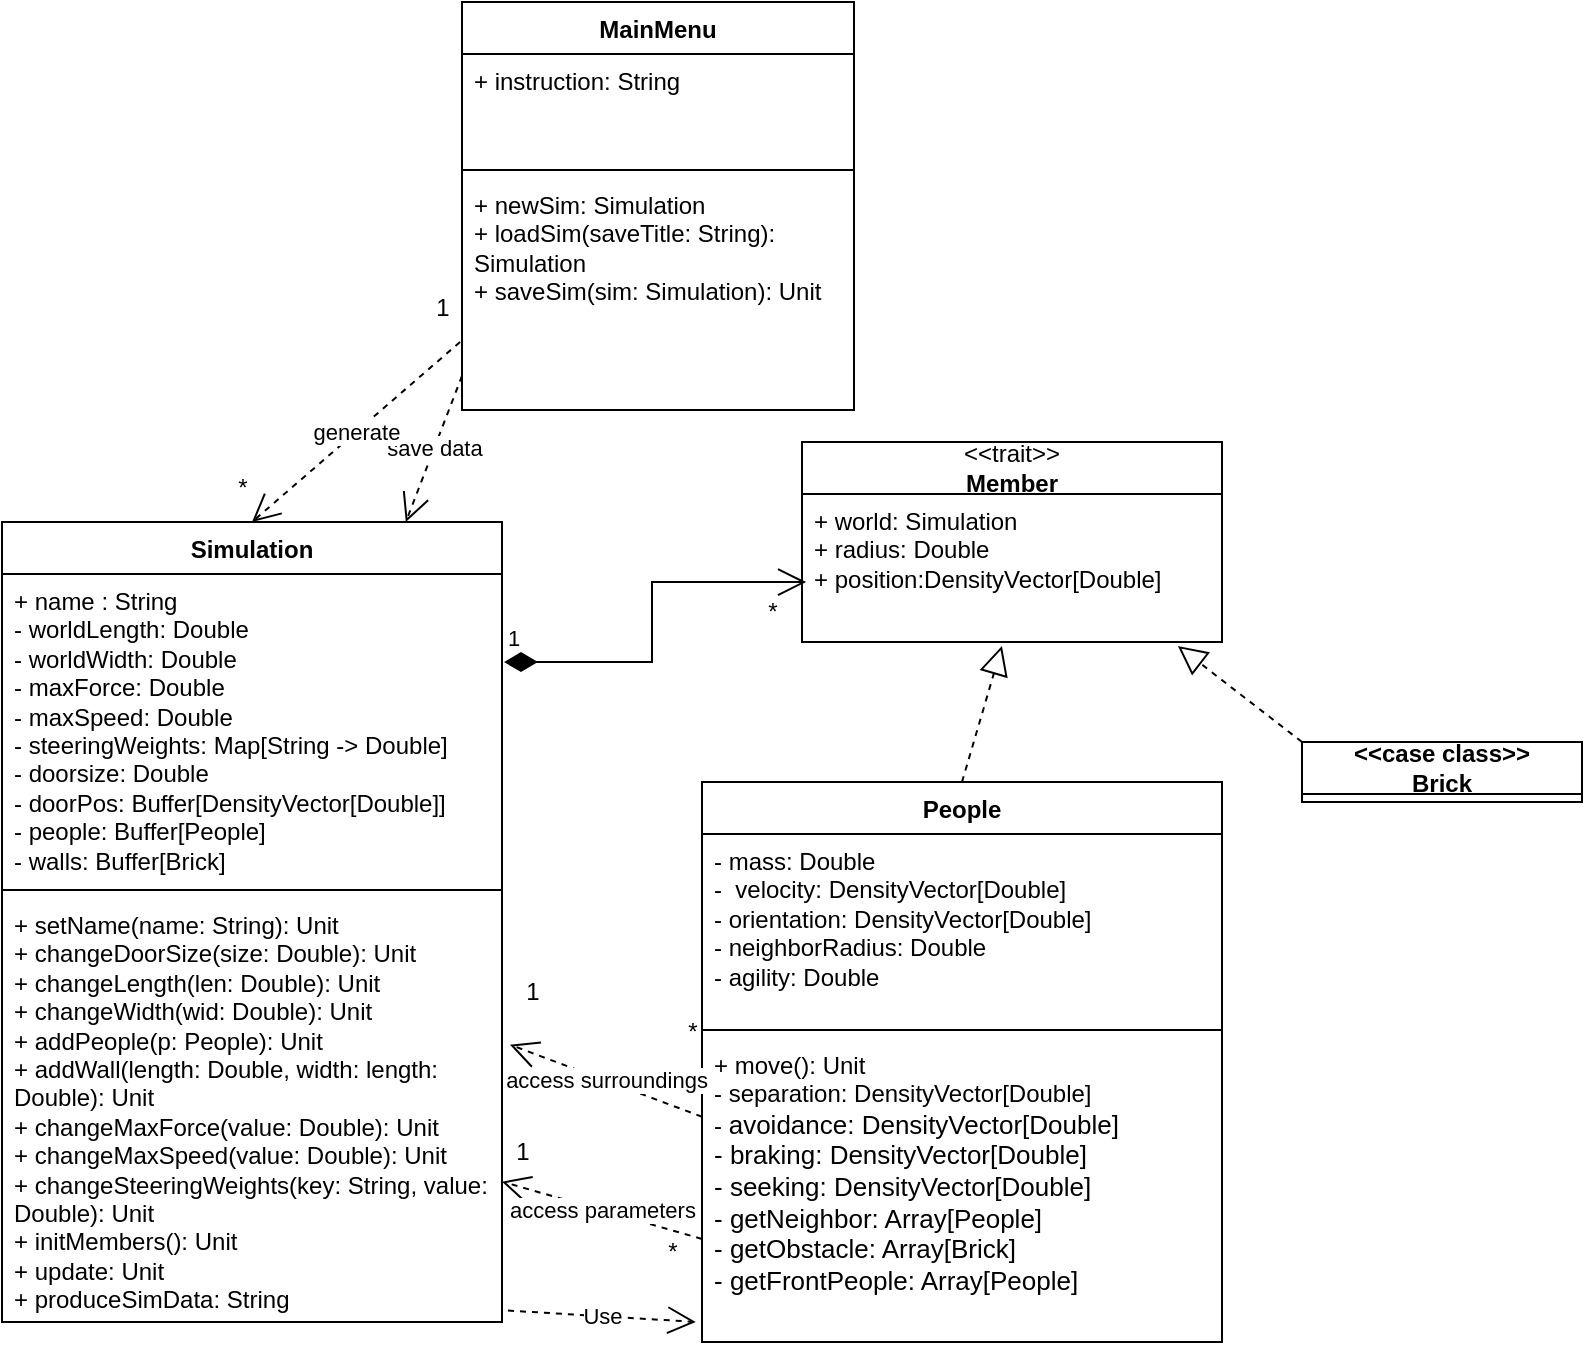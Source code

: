 <mxfile version="23.1.2" type="github">
  <diagram id="C5RBs43oDa-KdzZeNtuy" name="Page-1">
    <mxGraphModel dx="794" dy="386" grid="1" gridSize="10" guides="1" tooltips="1" connect="1" arrows="1" fold="1" page="1" pageScale="1" pageWidth="1169" pageHeight="827" math="0" shadow="0">
      <root>
        <mxCell id="WIyWlLk6GJQsqaUBKTNV-0" />
        <mxCell id="WIyWlLk6GJQsqaUBKTNV-1" parent="WIyWlLk6GJQsqaUBKTNV-0" />
        <mxCell id="RkpjHpUXgbbp_-WKOQ0z-0" value="MainMenu" style="swimlane;fontStyle=1;align=center;verticalAlign=top;childLayout=stackLayout;horizontal=1;startSize=26;horizontalStack=0;resizeParent=1;resizeParentMax=0;resizeLast=0;collapsible=1;marginBottom=0;whiteSpace=wrap;html=1;" parent="WIyWlLk6GJQsqaUBKTNV-1" vertex="1">
          <mxGeometry x="520" y="100" width="196" height="204" as="geometry" />
        </mxCell>
        <mxCell id="RkpjHpUXgbbp_-WKOQ0z-1" value="&lt;div&gt;+ instruction: String&lt;br&gt;&lt;/div&gt;" style="text;strokeColor=none;fillColor=none;align=left;verticalAlign=top;spacingLeft=4;spacingRight=4;overflow=hidden;rotatable=0;points=[[0,0.5],[1,0.5]];portConstraint=eastwest;whiteSpace=wrap;html=1;" parent="RkpjHpUXgbbp_-WKOQ0z-0" vertex="1">
          <mxGeometry y="26" width="196" height="54" as="geometry" />
        </mxCell>
        <mxCell id="RkpjHpUXgbbp_-WKOQ0z-2" value="" style="line;strokeWidth=1;fillColor=none;align=left;verticalAlign=middle;spacingTop=-1;spacingLeft=3;spacingRight=3;rotatable=0;labelPosition=right;points=[];portConstraint=eastwest;strokeColor=inherit;" parent="RkpjHpUXgbbp_-WKOQ0z-0" vertex="1">
          <mxGeometry y="80" width="196" height="8" as="geometry" />
        </mxCell>
        <mxCell id="RkpjHpUXgbbp_-WKOQ0z-3" value="&lt;div&gt;+ newSim: Simulation&lt;/div&gt;&lt;div&gt;+ loadSim(saveTitle: String): Simulation&lt;br&gt;&lt;/div&gt;&lt;div&gt;+ saveSim(sim: Simulation): Unit&lt;br&gt;&lt;/div&gt;" style="text;strokeColor=none;fillColor=none;align=left;verticalAlign=top;spacingLeft=4;spacingRight=4;overflow=hidden;rotatable=0;points=[[0,0.5],[1,0.5]];portConstraint=eastwest;whiteSpace=wrap;html=1;" parent="RkpjHpUXgbbp_-WKOQ0z-0" vertex="1">
          <mxGeometry y="88" width="196" height="116" as="geometry" />
        </mxCell>
        <mxCell id="RkpjHpUXgbbp_-WKOQ0z-4" value="Simulation" style="swimlane;fontStyle=1;align=center;verticalAlign=top;childLayout=stackLayout;horizontal=1;startSize=26;horizontalStack=0;resizeParent=1;resizeParentMax=0;resizeLast=0;collapsible=1;marginBottom=0;whiteSpace=wrap;html=1;" parent="WIyWlLk6GJQsqaUBKTNV-1" vertex="1">
          <mxGeometry x="290" y="360" width="250" height="400" as="geometry" />
        </mxCell>
        <mxCell id="RkpjHpUXgbbp_-WKOQ0z-5" value="&lt;div&gt;+ name : String&lt;br&gt;&lt;/div&gt;&lt;div&gt;- worldLength: Double&lt;/div&gt;&lt;div&gt;- worldWidth: Double&lt;/div&gt;&lt;div&gt;- maxForce: Double&lt;/div&gt;&lt;div&gt;- maxSpeed: Double&lt;/div&gt;&lt;div&gt;- steeringWeights: Map[String -&amp;gt; Double]&lt;br&gt;&lt;/div&gt;&lt;div&gt;- doorsize: Double&lt;/div&gt;&lt;div&gt;- doorPos: Buffer[DensityVector[Double]]&lt;br&gt;&lt;/div&gt;&lt;div&gt;- people: Buffer[People] &lt;br&gt;&lt;/div&gt;&lt;div&gt;- walls: Buffer[Brick]&lt;br&gt;&lt;/div&gt;&lt;div&gt;&lt;br&gt;&lt;/div&gt;" style="text;strokeColor=none;fillColor=none;align=left;verticalAlign=top;spacingLeft=4;spacingRight=4;overflow=hidden;rotatable=0;points=[[0,0.5],[1,0.5]];portConstraint=eastwest;whiteSpace=wrap;html=1;" parent="RkpjHpUXgbbp_-WKOQ0z-4" vertex="1">
          <mxGeometry y="26" width="250" height="154" as="geometry" />
        </mxCell>
        <mxCell id="RkpjHpUXgbbp_-WKOQ0z-6" value="" style="line;strokeWidth=1;fillColor=none;align=left;verticalAlign=middle;spacingTop=-1;spacingLeft=3;spacingRight=3;rotatable=0;labelPosition=right;points=[];portConstraint=eastwest;strokeColor=inherit;" parent="RkpjHpUXgbbp_-WKOQ0z-4" vertex="1">
          <mxGeometry y="180" width="250" height="8" as="geometry" />
        </mxCell>
        <mxCell id="RkpjHpUXgbbp_-WKOQ0z-7" value="&lt;div&gt;+ setName(name: String): Unit&lt;br&gt;&lt;/div&gt;&lt;div&gt;+ changeDoorSize(size: Double): Unit&lt;/div&gt;&lt;div&gt;+ changeLength(len: Double): Unit&lt;/div&gt;&lt;div&gt;+ changeWidth(wid: Double): Unit&lt;/div&gt;&lt;div&gt;+ addPeople(p: People): Unit&lt;/div&gt;&lt;div&gt;+ addWall(length: Double, width: length: Double): Unit&lt;/div&gt;&lt;div&gt;+ changeMaxForce(value: Double): Unit&lt;/div&gt;&lt;div&gt;+ changeMaxSpeed(value: Double): Unit&lt;/div&gt;&lt;div&gt;+ changeSteeringWeights(key: String, value: Double): Unit&lt;/div&gt;&lt;div&gt;+ initMembers(): Unit&lt;br&gt;&lt;/div&gt;&lt;div&gt;+ update: Unit&lt;/div&gt;&lt;div&gt;+ produceSimData: String&lt;br&gt;&lt;/div&gt;&lt;div&gt;&lt;br&gt;&lt;/div&gt;" style="text;strokeColor=none;fillColor=none;align=left;verticalAlign=top;spacingLeft=4;spacingRight=4;overflow=hidden;rotatable=0;points=[[0,0.5],[1,0.5]];portConstraint=eastwest;whiteSpace=wrap;html=1;" parent="RkpjHpUXgbbp_-WKOQ0z-4" vertex="1">
          <mxGeometry y="188" width="250" height="212" as="geometry" />
        </mxCell>
        <mxCell id="jS9uIl8wAypgQjRNOiSP-0" value="People" style="swimlane;fontStyle=1;align=center;verticalAlign=top;childLayout=stackLayout;horizontal=1;startSize=26;horizontalStack=0;resizeParent=1;resizeParentMax=0;resizeLast=0;collapsible=1;marginBottom=0;whiteSpace=wrap;html=1;" parent="WIyWlLk6GJQsqaUBKTNV-1" vertex="1">
          <mxGeometry x="640" y="490" width="260" height="280" as="geometry" />
        </mxCell>
        <mxCell id="jS9uIl8wAypgQjRNOiSP-1" value="- mass: Double&lt;br&gt;&lt;div&gt;-&amp;nbsp; velocity: DensityVector[Double]&lt;/div&gt;&lt;div&gt;- orientation: DensityVector[Double]&lt;br&gt;&lt;/div&gt;&lt;div&gt;- neighborRadius: Double&lt;/div&gt;&lt;div&gt;- agility: Double&lt;/div&gt;&lt;div&gt;&lt;br&gt;&lt;/div&gt;" style="text;strokeColor=none;fillColor=none;align=left;verticalAlign=top;spacingLeft=4;spacingRight=4;overflow=hidden;rotatable=0;points=[[0,0.5],[1,0.5]];portConstraint=eastwest;whiteSpace=wrap;html=1;" parent="jS9uIl8wAypgQjRNOiSP-0" vertex="1">
          <mxGeometry y="26" width="260" height="94" as="geometry" />
        </mxCell>
        <mxCell id="jS9uIl8wAypgQjRNOiSP-2" value="" style="line;strokeWidth=1;fillColor=none;align=left;verticalAlign=middle;spacingTop=-1;spacingLeft=3;spacingRight=3;rotatable=0;labelPosition=right;points=[];portConstraint=eastwest;strokeColor=inherit;" parent="jS9uIl8wAypgQjRNOiSP-0" vertex="1">
          <mxGeometry y="120" width="260" height="8" as="geometry" />
        </mxCell>
        <mxCell id="jS9uIl8wAypgQjRNOiSP-3" value="&lt;div&gt;+ move(): Unit&lt;/div&gt;&lt;div&gt;- separation: DensityVector[Double]&lt;/div&gt;&lt;div&gt;- &lt;font size=&quot;2&quot;&gt;avoidance: DensityVector[Double]&lt;/font&gt;&lt;/div&gt;&lt;div&gt;&lt;font size=&quot;2&quot;&gt;- braking: &lt;/font&gt;&lt;font size=&quot;2&quot;&gt;DensityVector[Double]&lt;/font&gt;&lt;/div&gt;&lt;div&gt;&lt;font size=&quot;2&quot;&gt;- seeking: DensityVector[Double]&lt;/font&gt;&lt;/div&gt;&lt;div&gt;&lt;font size=&quot;2&quot;&gt;- getNeighbor: Array[People]&lt;/font&gt;&lt;/div&gt;&lt;div&gt;&lt;font size=&quot;2&quot;&gt;- getObstacle: Array[Brick]&lt;/font&gt;&lt;/div&gt;&lt;div&gt;&lt;font size=&quot;2&quot;&gt;- getFrontPeople: Array[People]&lt;br&gt;&lt;/font&gt;&lt;/div&gt;&lt;div&gt;&lt;font size=&quot;2&quot;&gt;&lt;br&gt;&lt;/font&gt;&lt;/div&gt;&lt;div&gt;&lt;font size=&quot;2&quot;&gt;&lt;br&gt;&lt;/font&gt;&lt;/div&gt;&lt;div&gt;&lt;font size=&quot;2&quot;&gt;&lt;br&gt;&lt;/font&gt;&lt;/div&gt;&lt;div&gt;&lt;br&gt;&lt;/div&gt;&lt;div&gt;&lt;br&gt;&lt;/div&gt;" style="text;strokeColor=none;fillColor=none;align=left;verticalAlign=top;spacingLeft=4;spacingRight=4;overflow=hidden;rotatable=0;points=[[0,0.5],[1,0.5]];portConstraint=eastwest;whiteSpace=wrap;html=1;" parent="jS9uIl8wAypgQjRNOiSP-0" vertex="1">
          <mxGeometry y="128" width="260" height="152" as="geometry" />
        </mxCell>
        <mxCell id="jS9uIl8wAypgQjRNOiSP-5" value="&lt;div&gt;&amp;lt;&amp;lt;trait&amp;gt;&amp;gt;&lt;/div&gt;&lt;div&gt;&lt;b&gt;Member&lt;/b&gt;&lt;br&gt;&lt;/div&gt;" style="swimlane;fontStyle=0;childLayout=stackLayout;horizontal=1;startSize=26;fillColor=none;horizontalStack=0;resizeParent=1;resizeParentMax=0;resizeLast=0;collapsible=1;marginBottom=0;whiteSpace=wrap;html=1;" parent="WIyWlLk6GJQsqaUBKTNV-1" vertex="1">
          <mxGeometry x="690" y="320" width="210" height="100" as="geometry" />
        </mxCell>
        <mxCell id="jS9uIl8wAypgQjRNOiSP-6" value="&lt;div&gt;+ world: Simulation&lt;br&gt;&lt;/div&gt;&lt;div&gt;+ radius: Double&lt;/div&gt;+ position:DensityVector[Double]" style="text;strokeColor=none;fillColor=none;align=left;verticalAlign=top;spacingLeft=4;spacingRight=4;overflow=hidden;rotatable=0;points=[[0,0.5],[1,0.5]];portConstraint=eastwest;whiteSpace=wrap;html=1;" parent="jS9uIl8wAypgQjRNOiSP-5" vertex="1">
          <mxGeometry y="26" width="210" height="74" as="geometry" />
        </mxCell>
        <mxCell id="jS9uIl8wAypgQjRNOiSP-9" value="&lt;div&gt;&lt;b&gt;&amp;lt;&amp;lt;case class&amp;gt;&amp;gt;&lt;br&gt;&lt;/b&gt;&lt;/div&gt;&lt;div&gt;&lt;b&gt;Brick&lt;/b&gt;&lt;/div&gt;" style="swimlane;fontStyle=0;childLayout=stackLayout;horizontal=1;startSize=26;fillColor=none;horizontalStack=0;resizeParent=1;resizeParentMax=0;resizeLast=0;collapsible=1;marginBottom=0;whiteSpace=wrap;html=1;" parent="WIyWlLk6GJQsqaUBKTNV-1" vertex="1">
          <mxGeometry x="940" y="470" width="140" height="30" as="geometry" />
        </mxCell>
        <mxCell id="jS9uIl8wAypgQjRNOiSP-13" value="" style="endArrow=block;dashed=1;endFill=0;endSize=12;html=1;rounded=0;entryX=0.476;entryY=1.027;entryDx=0;entryDy=0;entryPerimeter=0;exitX=0.5;exitY=0;exitDx=0;exitDy=0;" parent="WIyWlLk6GJQsqaUBKTNV-1" source="jS9uIl8wAypgQjRNOiSP-0" target="jS9uIl8wAypgQjRNOiSP-6" edge="1">
          <mxGeometry width="160" relative="1" as="geometry">
            <mxPoint x="590" y="660" as="sourcePoint" />
            <mxPoint x="750" y="660" as="targetPoint" />
          </mxGeometry>
        </mxCell>
        <mxCell id="jS9uIl8wAypgQjRNOiSP-14" value="" style="endArrow=block;dashed=1;endFill=0;endSize=12;html=1;rounded=0;entryX=0.895;entryY=1.027;entryDx=0;entryDy=0;entryPerimeter=0;exitX=0;exitY=0;exitDx=0;exitDy=0;" parent="WIyWlLk6GJQsqaUBKTNV-1" source="jS9uIl8wAypgQjRNOiSP-9" target="jS9uIl8wAypgQjRNOiSP-6" edge="1">
          <mxGeometry width="160" relative="1" as="geometry">
            <mxPoint x="590" y="660" as="sourcePoint" />
            <mxPoint x="750" y="660" as="targetPoint" />
          </mxGeometry>
        </mxCell>
        <mxCell id="jS9uIl8wAypgQjRNOiSP-15" value="1" style="endArrow=open;html=1;endSize=12;startArrow=diamondThin;startSize=14;startFill=1;edgeStyle=orthogonalEdgeStyle;align=left;verticalAlign=bottom;rounded=0;exitX=1.004;exitY=0.286;exitDx=0;exitDy=0;exitPerimeter=0;entryX=0.01;entryY=0.595;entryDx=0;entryDy=0;entryPerimeter=0;" parent="WIyWlLk6GJQsqaUBKTNV-1" source="RkpjHpUXgbbp_-WKOQ0z-5" target="jS9uIl8wAypgQjRNOiSP-6" edge="1">
          <mxGeometry x="-1" y="3" relative="1" as="geometry">
            <mxPoint x="590" y="660" as="sourcePoint" />
            <mxPoint x="750" y="660" as="targetPoint" />
          </mxGeometry>
        </mxCell>
        <mxCell id="jS9uIl8wAypgQjRNOiSP-16" value="*" style="text;html=1;align=center;verticalAlign=middle;resizable=0;points=[];autosize=1;strokeColor=none;fillColor=none;" parent="WIyWlLk6GJQsqaUBKTNV-1" vertex="1">
          <mxGeometry x="660" y="390" width="30" height="30" as="geometry" />
        </mxCell>
        <mxCell id="jS9uIl8wAypgQjRNOiSP-17" value="access surroundings" style="endArrow=open;endSize=12;dashed=1;html=1;rounded=0;exitX=0;exitY=0.259;exitDx=0;exitDy=0;exitPerimeter=0;entryX=1.016;entryY=0.346;entryDx=0;entryDy=0;entryPerimeter=0;" parent="WIyWlLk6GJQsqaUBKTNV-1" source="jS9uIl8wAypgQjRNOiSP-3" target="RkpjHpUXgbbp_-WKOQ0z-7" edge="1">
          <mxGeometry width="160" relative="1" as="geometry">
            <mxPoint x="590" y="750" as="sourcePoint" />
            <mxPoint x="750" y="750" as="targetPoint" />
          </mxGeometry>
        </mxCell>
        <mxCell id="jS9uIl8wAypgQjRNOiSP-18" value="&lt;div&gt;access parameters&lt;/div&gt;" style="endArrow=open;endSize=12;dashed=1;html=1;rounded=0;exitX=0;exitY=0.661;exitDx=0;exitDy=0;exitPerimeter=0;" parent="WIyWlLk6GJQsqaUBKTNV-1" source="jS9uIl8wAypgQjRNOiSP-3" target="RkpjHpUXgbbp_-WKOQ0z-7" edge="1">
          <mxGeometry width="160" relative="1" as="geometry">
            <mxPoint x="590" y="750" as="sourcePoint" />
            <mxPoint x="750" y="750" as="targetPoint" />
          </mxGeometry>
        </mxCell>
        <mxCell id="jS9uIl8wAypgQjRNOiSP-21" value="save data" style="endArrow=open;endSize=12;dashed=1;html=1;rounded=0;exitX=0;exitY=0.853;exitDx=0;exitDy=0;exitPerimeter=0;" parent="WIyWlLk6GJQsqaUBKTNV-1" source="RkpjHpUXgbbp_-WKOQ0z-3" target="RkpjHpUXgbbp_-WKOQ0z-4" edge="1">
          <mxGeometry width="160" relative="1" as="geometry">
            <mxPoint x="590" y="520" as="sourcePoint" />
            <mxPoint x="750" y="520" as="targetPoint" />
          </mxGeometry>
        </mxCell>
        <mxCell id="jS9uIl8wAypgQjRNOiSP-22" value="generate" style="endArrow=open;endSize=12;dashed=1;html=1;rounded=0;exitX=-0.005;exitY=0.707;exitDx=0;exitDy=0;exitPerimeter=0;entryX=0.5;entryY=0;entryDx=0;entryDy=0;" parent="WIyWlLk6GJQsqaUBKTNV-1" source="RkpjHpUXgbbp_-WKOQ0z-3" target="RkpjHpUXgbbp_-WKOQ0z-4" edge="1">
          <mxGeometry width="160" relative="1" as="geometry">
            <mxPoint x="590" y="460" as="sourcePoint" />
            <mxPoint x="750" y="460" as="targetPoint" />
          </mxGeometry>
        </mxCell>
        <mxCell id="jS9uIl8wAypgQjRNOiSP-25" value="1" style="text;html=1;align=center;verticalAlign=middle;resizable=0;points=[];autosize=1;strokeColor=none;fillColor=none;" parent="WIyWlLk6GJQsqaUBKTNV-1" vertex="1">
          <mxGeometry x="540" y="580" width="30" height="30" as="geometry" />
        </mxCell>
        <mxCell id="jS9uIl8wAypgQjRNOiSP-26" value="*" style="text;html=1;align=center;verticalAlign=middle;resizable=0;points=[];autosize=1;strokeColor=none;fillColor=none;" parent="WIyWlLk6GJQsqaUBKTNV-1" vertex="1">
          <mxGeometry x="610" y="710" width="30" height="30" as="geometry" />
        </mxCell>
        <mxCell id="jS9uIl8wAypgQjRNOiSP-27" value="*" style="text;html=1;align=center;verticalAlign=middle;resizable=0;points=[];autosize=1;strokeColor=none;fillColor=none;" parent="WIyWlLk6GJQsqaUBKTNV-1" vertex="1">
          <mxGeometry x="620" y="600" width="30" height="30" as="geometry" />
        </mxCell>
        <mxCell id="jS9uIl8wAypgQjRNOiSP-28" value="1" style="text;html=1;align=center;verticalAlign=middle;resizable=0;points=[];autosize=1;strokeColor=none;fillColor=none;" parent="WIyWlLk6GJQsqaUBKTNV-1" vertex="1">
          <mxGeometry x="535" y="660" width="30" height="30" as="geometry" />
        </mxCell>
        <mxCell id="jS9uIl8wAypgQjRNOiSP-30" value="1" style="text;html=1;align=center;verticalAlign=middle;resizable=0;points=[];autosize=1;strokeColor=none;fillColor=none;" parent="WIyWlLk6GJQsqaUBKTNV-1" vertex="1">
          <mxGeometry x="495" y="238" width="30" height="30" as="geometry" />
        </mxCell>
        <mxCell id="jS9uIl8wAypgQjRNOiSP-31" value="*" style="text;html=1;align=center;verticalAlign=middle;resizable=0;points=[];autosize=1;strokeColor=none;fillColor=none;" parent="WIyWlLk6GJQsqaUBKTNV-1" vertex="1">
          <mxGeometry x="395" y="328" width="30" height="30" as="geometry" />
        </mxCell>
        <mxCell id="jS9uIl8wAypgQjRNOiSP-32" value="Use" style="endArrow=open;endSize=12;dashed=1;html=1;rounded=0;exitX=1.012;exitY=0.973;exitDx=0;exitDy=0;exitPerimeter=0;entryX=-0.012;entryY=0.934;entryDx=0;entryDy=0;entryPerimeter=0;" parent="WIyWlLk6GJQsqaUBKTNV-1" source="RkpjHpUXgbbp_-WKOQ0z-7" target="jS9uIl8wAypgQjRNOiSP-3" edge="1">
          <mxGeometry width="160" relative="1" as="geometry">
            <mxPoint x="400" y="560" as="sourcePoint" />
            <mxPoint x="560" y="560" as="targetPoint" />
          </mxGeometry>
        </mxCell>
      </root>
    </mxGraphModel>
  </diagram>
</mxfile>
